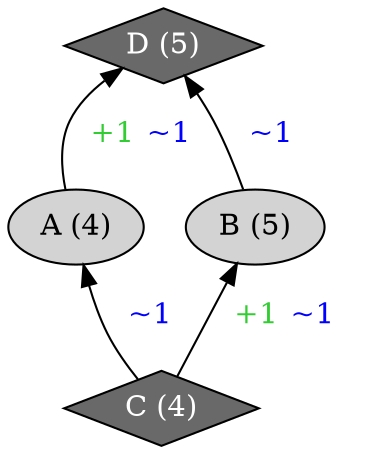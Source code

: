 digraph modelSetLattice{
rankdir="BT"
1 [label=<A (4)>, style="filled", fillcolor="lightgray"]
2 [label=<B (5)>, style="filled", fillcolor="lightgray"]
3 [label=<C (4)>, style="filled", shape="diamond", fillcolor="dimgray", fontcolor="white"]
4 [label=<D (5)>, style="filled", shape="diamond", fillcolor="dimgray", fontcolor="white"]
1 -> 4 [label=<  <font color="limegreen">+1</font> <font color="blue">~1</font>  >]
2 -> 4 [label=<  <font color="blue">~1</font>  >]
3 -> 1 [label=<  <font color="blue">~1</font>  >]
3 -> 2 [label=<  <font color="limegreen">+1</font> <font color="blue">~1</font>  >]
}
